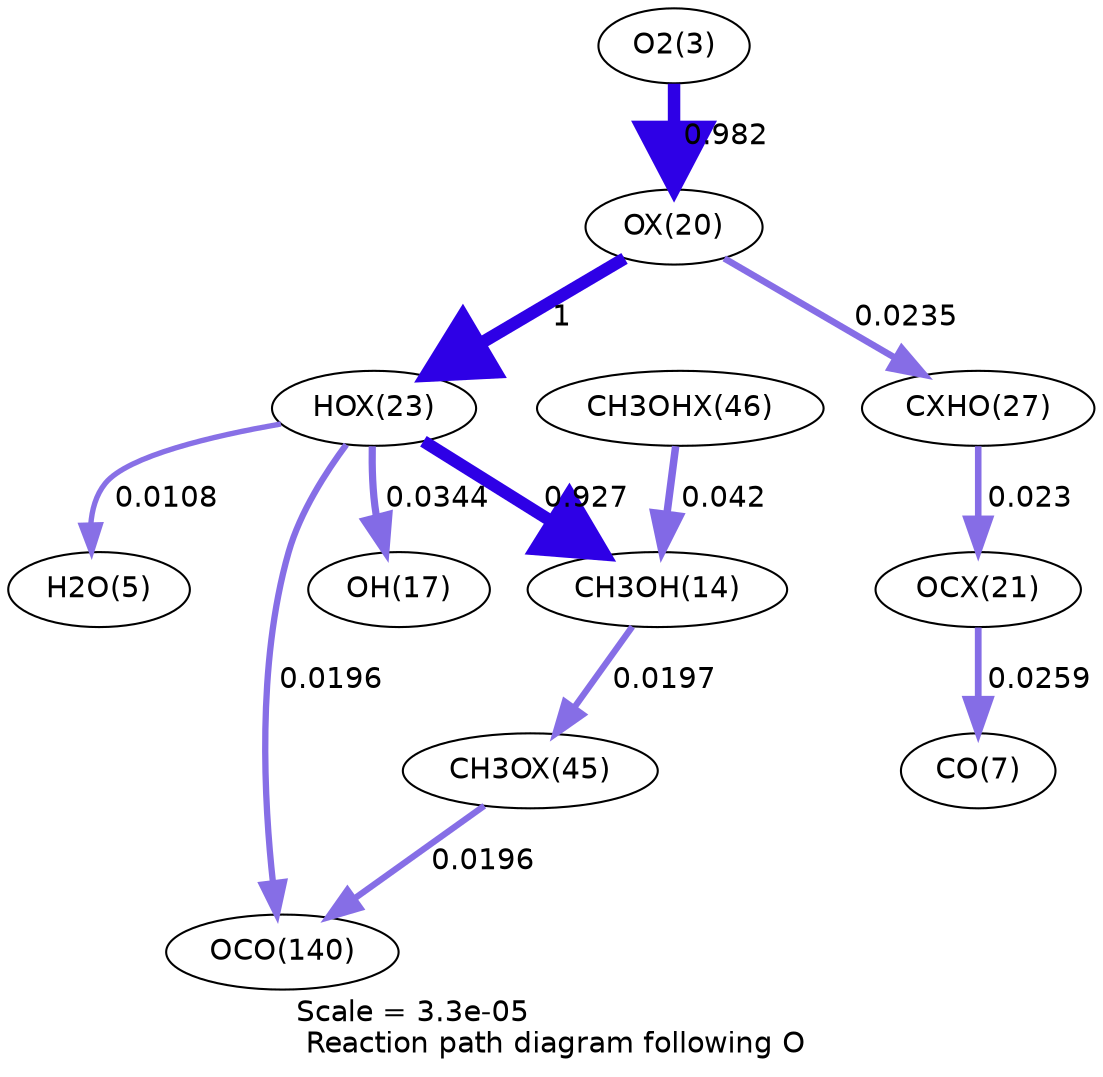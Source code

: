 digraph reaction_paths {
center=1;
s5 -> s33[fontname="Helvetica", penwidth=5.99, arrowsize=2.99, color="0.7, 1.48, 0.9"
, label=" 0.982"];
s33 -> s36[fontname="Helvetica", penwidth=6, arrowsize=3, color="0.7, 1.5, 0.9"
, label=" 1"];
s33 -> s39[fontname="Helvetica", penwidth=3.17, arrowsize=1.58, color="0.7, 0.523, 0.9"
, label=" 0.0235"];
s36 -> s16[fontname="Helvetica", penwidth=5.94, arrowsize=2.97, color="0.7, 1.43, 0.9"
, label=" 0.927"];
s36 -> s19[fontname="Helvetica", penwidth=3.46, arrowsize=1.73, color="0.7, 0.534, 0.9"
, label=" 0.0344"];
s36 -> s7[fontname="Helvetica", penwidth=2.58, arrowsize=1.29, color="0.7, 0.511, 0.9"
, label=" 0.0108"];
s36 -> s25[fontname="Helvetica", penwidth=3.03, arrowsize=1.51, color="0.7, 0.52, 0.9"
, label=" 0.0196"];
s49 -> s16[fontname="Helvetica", penwidth=3.61, arrowsize=1.8, color="0.7, 0.542, 0.9"
, label=" 0.042"];
s16 -> s48[fontname="Helvetica", penwidth=3.04, arrowsize=1.52, color="0.7, 0.52, 0.9"
, label=" 0.0197"];
s48 -> s25[fontname="Helvetica", penwidth=3.03, arrowsize=1.51, color="0.7, 0.52, 0.9"
, label=" 0.0196"];
s39 -> s34[fontname="Helvetica", penwidth=3.15, arrowsize=1.58, color="0.7, 0.523, 0.9"
, label=" 0.023"];
s34 -> s9[fontname="Helvetica", penwidth=3.24, arrowsize=1.62, color="0.7, 0.526, 0.9"
, label=" 0.0259"];
s5 [ fontname="Helvetica", label="O2(3)"];
s7 [ fontname="Helvetica", label="H2O(5)"];
s9 [ fontname="Helvetica", label="CO(7)"];
s16 [ fontname="Helvetica", label="CH3OH(14)"];
s19 [ fontname="Helvetica", label="OH(17)"];
s25 [ fontname="Helvetica", label="OCO(140)"];
s33 [ fontname="Helvetica", label="OX(20)"];
s34 [ fontname="Helvetica", label="OCX(21)"];
s36 [ fontname="Helvetica", label="HOX(23)"];
s39 [ fontname="Helvetica", label="CXHO(27)"];
s48 [ fontname="Helvetica", label="CH3OX(45)"];
s49 [ fontname="Helvetica", label="CH3OHX(46)"];
 label = "Scale = 3.3e-05\l Reaction path diagram following O";
 fontname = "Helvetica";
}
